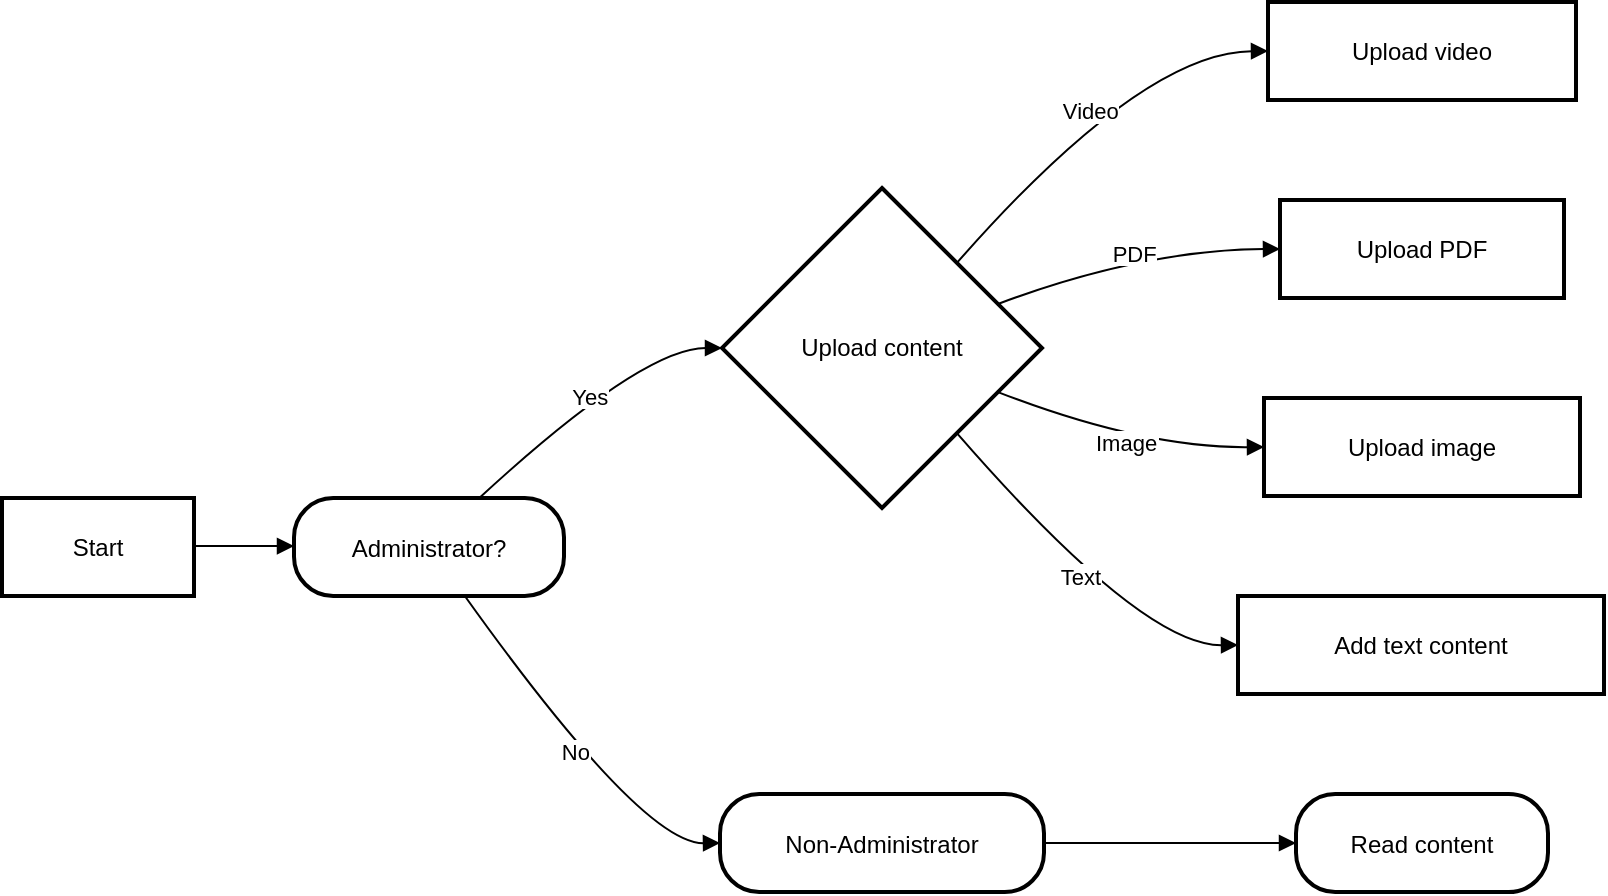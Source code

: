 <mxfile version="24.7.17">
  <diagram name="Página-1" id="o_wEAVr2ujUH5b_0rQYD">
    <mxGraphModel>
      <root>
        <mxCell id="0" />
        <mxCell id="1" parent="0" />
        <mxCell id="2" value="Start" style="whiteSpace=wrap;strokeWidth=2;" vertex="1" parent="1">
          <mxGeometry x="8" y="256" width="96" height="49" as="geometry" />
        </mxCell>
        <mxCell id="3" value="Administrator?" style="rounded=1;arcSize=40;strokeWidth=2" vertex="1" parent="1">
          <mxGeometry x="154" y="256" width="135" height="49" as="geometry" />
        </mxCell>
        <mxCell id="4" value="Upload content" style="rhombus;strokeWidth=2;whiteSpace=wrap;" vertex="1" parent="1">
          <mxGeometry x="368" y="101" width="160" height="160" as="geometry" />
        </mxCell>
        <mxCell id="5" value="Upload video" style="whiteSpace=wrap;strokeWidth=2;" vertex="1" parent="1">
          <mxGeometry x="641" y="8" width="154" height="49" as="geometry" />
        </mxCell>
        <mxCell id="6" value="Upload PDF" style="whiteSpace=wrap;strokeWidth=2;" vertex="1" parent="1">
          <mxGeometry x="647" y="107" width="142" height="49" as="geometry" />
        </mxCell>
        <mxCell id="7" value="Upload image" style="whiteSpace=wrap;strokeWidth=2;" vertex="1" parent="1">
          <mxGeometry x="639" y="206" width="158" height="49" as="geometry" />
        </mxCell>
        <mxCell id="8" value="Add text content" style="whiteSpace=wrap;strokeWidth=2;" vertex="1" parent="1">
          <mxGeometry x="626" y="305" width="183" height="49" as="geometry" />
        </mxCell>
        <mxCell id="9" value="Non-Administrator" style="rounded=1;arcSize=40;strokeWidth=2" vertex="1" parent="1">
          <mxGeometry x="367" y="404" width="162" height="49" as="geometry" />
        </mxCell>
        <mxCell id="10" value="Read content" style="rounded=1;arcSize=40;strokeWidth=2" vertex="1" parent="1">
          <mxGeometry x="655" y="404" width="126" height="49" as="geometry" />
        </mxCell>
        <mxCell id="11" value="" style="curved=1;startArrow=none;endArrow=block;exitX=1;exitY=0.49;entryX=0;entryY=0.49;" edge="1" parent="1" source="2" target="3">
          <mxGeometry relative="1" as="geometry">
            <Array as="points" />
          </mxGeometry>
        </mxCell>
        <mxCell id="12" value="Yes" style="curved=1;startArrow=none;endArrow=block;exitX=0.69;exitY=-0.01;entryX=0;entryY=0.5;" edge="1" parent="1" source="3" target="4">
          <mxGeometry relative="1" as="geometry">
            <Array as="points">
              <mxPoint x="328" y="181" />
            </Array>
          </mxGeometry>
        </mxCell>
        <mxCell id="13" value="Video" style="curved=1;startArrow=none;endArrow=block;exitX=0.94;exitY=0;entryX=0;entryY=0.5;" edge="1" parent="1" source="4" target="5">
          <mxGeometry relative="1" as="geometry">
            <Array as="points">
              <mxPoint x="578" y="33" />
            </Array>
          </mxGeometry>
        </mxCell>
        <mxCell id="14" value="PDF" style="curved=1;startArrow=none;endArrow=block;exitX=1;exitY=0.31;entryX=0;entryY=0.5;" edge="1" parent="1" source="4" target="6">
          <mxGeometry relative="1" as="geometry">
            <Array as="points">
              <mxPoint x="578" y="132" />
            </Array>
          </mxGeometry>
        </mxCell>
        <mxCell id="15" value="Image" style="curved=1;startArrow=none;endArrow=block;exitX=1;exitY=0.69;entryX=0;entryY=0.5;" edge="1" parent="1" source="4" target="7">
          <mxGeometry relative="1" as="geometry">
            <Array as="points">
              <mxPoint x="578" y="231" />
            </Array>
          </mxGeometry>
        </mxCell>
        <mxCell id="16" value="Text" style="curved=1;startArrow=none;endArrow=block;exitX=0.94;exitY=1;entryX=0;entryY=0.5;" edge="1" parent="1" source="4" target="8">
          <mxGeometry relative="1" as="geometry">
            <Array as="points">
              <mxPoint x="578" y="330" />
            </Array>
          </mxGeometry>
        </mxCell>
        <mxCell id="17" value="No" style="curved=1;startArrow=none;endArrow=block;exitX=0.63;exitY=0.99;entryX=0;entryY=0.5;" edge="1" parent="1" source="3" target="9">
          <mxGeometry relative="1" as="geometry">
            <Array as="points">
              <mxPoint x="328" y="429" />
            </Array>
          </mxGeometry>
        </mxCell>
        <mxCell id="18" value="" style="curved=1;startArrow=none;endArrow=block;exitX=1;exitY=0.5;entryX=0;entryY=0.5;" edge="1" parent="1" source="9" target="10">
          <mxGeometry relative="1" as="geometry">
            <Array as="points" />
          </mxGeometry>
        </mxCell>
      </root>
    </mxGraphModel>
  </diagram>
</mxfile>
